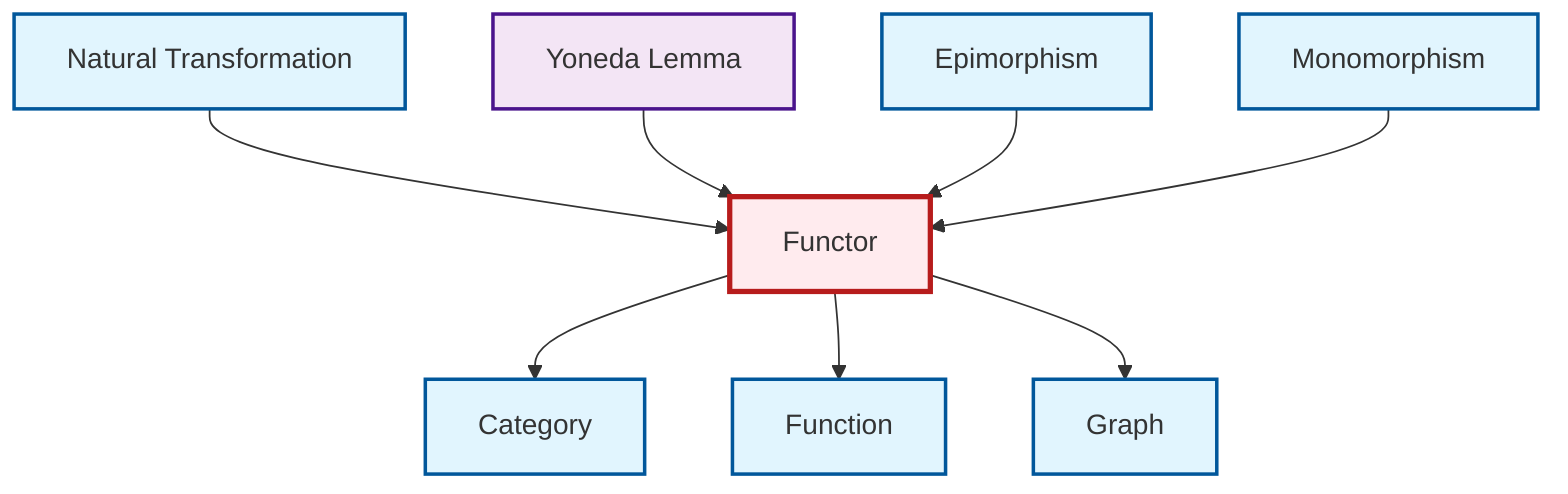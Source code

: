 graph TD
    classDef definition fill:#e1f5fe,stroke:#01579b,stroke-width:2px
    classDef theorem fill:#f3e5f5,stroke:#4a148c,stroke-width:2px
    classDef axiom fill:#fff3e0,stroke:#e65100,stroke-width:2px
    classDef example fill:#e8f5e9,stroke:#1b5e20,stroke-width:2px
    classDef current fill:#ffebee,stroke:#b71c1c,stroke-width:3px
    def-category["Category"]:::definition
    def-functor["Functor"]:::definition
    thm-yoneda["Yoneda Lemma"]:::theorem
    def-monomorphism["Monomorphism"]:::definition
    def-function["Function"]:::definition
    def-graph["Graph"]:::definition
    def-epimorphism["Epimorphism"]:::definition
    def-natural-transformation["Natural Transformation"]:::definition
    def-natural-transformation --> def-functor
    thm-yoneda --> def-functor
    def-functor --> def-category
    def-epimorphism --> def-functor
    def-monomorphism --> def-functor
    def-functor --> def-function
    def-functor --> def-graph
    class def-functor current